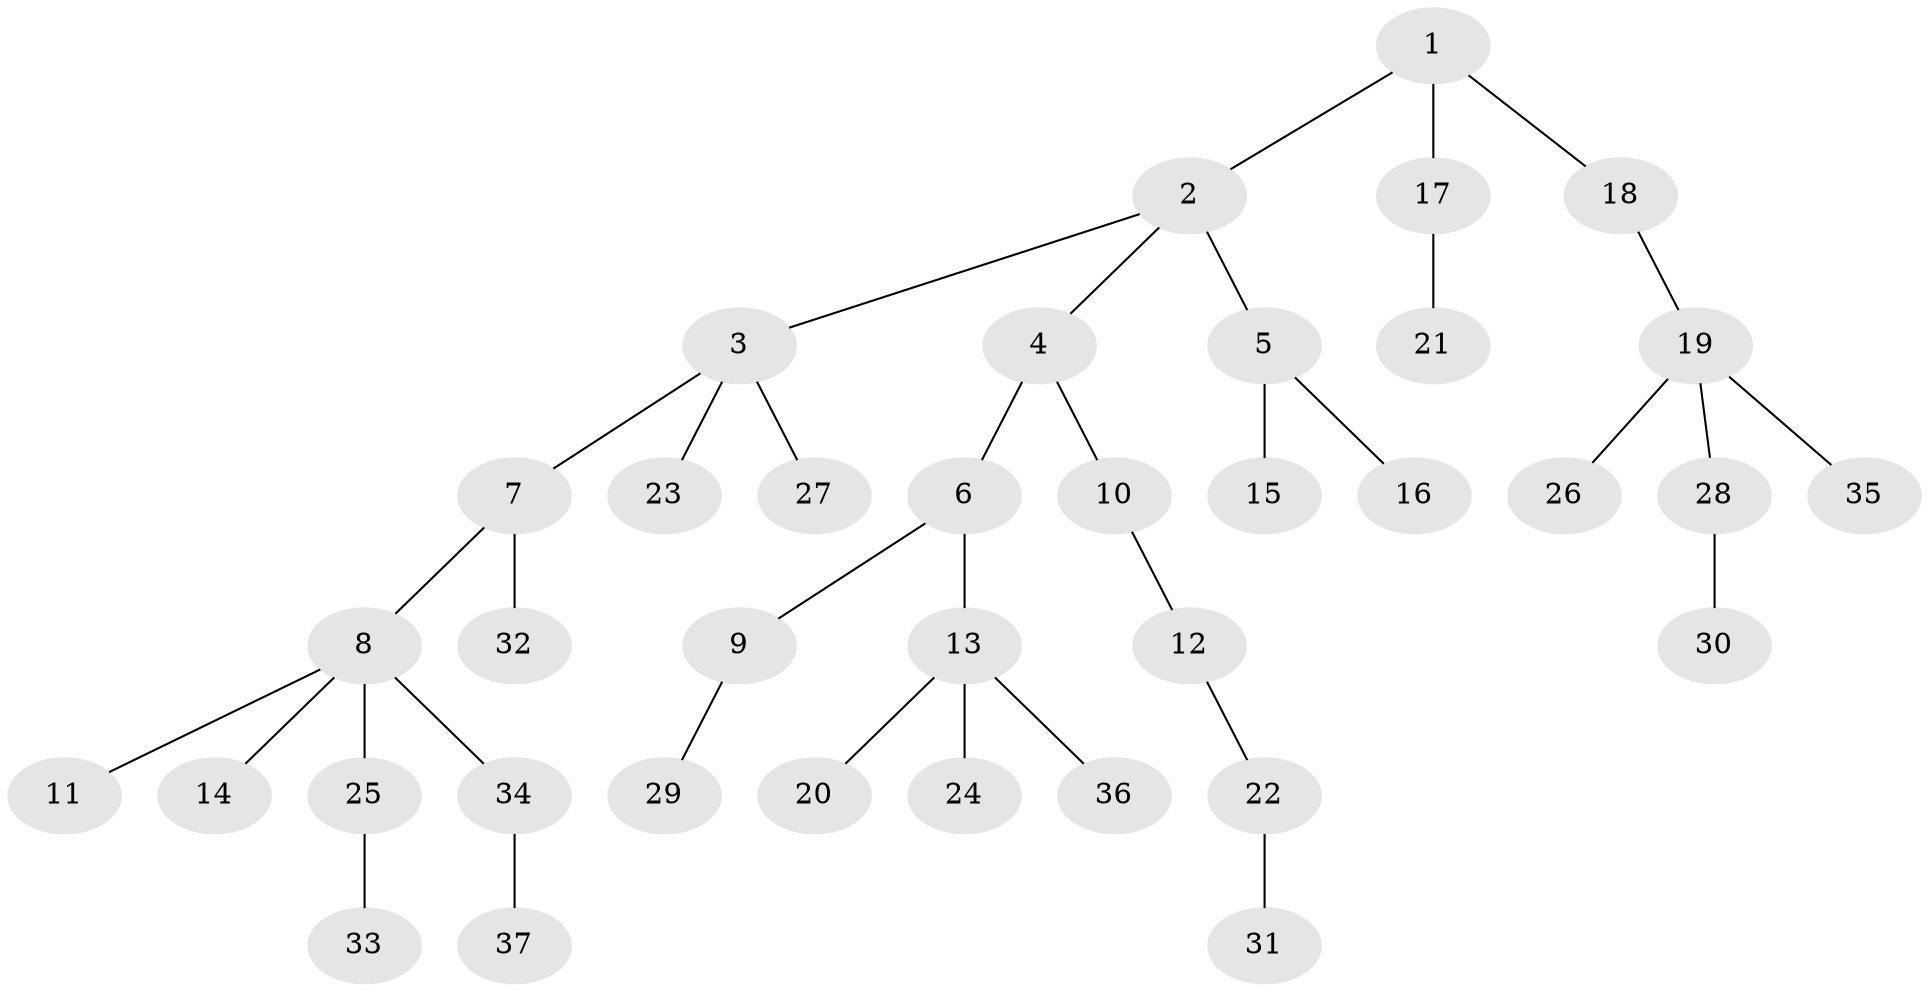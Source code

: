 // original degree distribution, {3: 0.18840579710144928, 5: 0.057971014492753624, 4: 0.014492753623188406, 1: 0.4782608695652174, 6: 0.014492753623188406, 2: 0.2463768115942029}
// Generated by graph-tools (version 1.1) at 2025/36/03/09/25 02:36:30]
// undirected, 37 vertices, 36 edges
graph export_dot {
graph [start="1"]
  node [color=gray90,style=filled];
  1;
  2;
  3;
  4;
  5;
  6;
  7;
  8;
  9;
  10;
  11;
  12;
  13;
  14;
  15;
  16;
  17;
  18;
  19;
  20;
  21;
  22;
  23;
  24;
  25;
  26;
  27;
  28;
  29;
  30;
  31;
  32;
  33;
  34;
  35;
  36;
  37;
  1 -- 2 [weight=1.0];
  1 -- 17 [weight=1.0];
  1 -- 18 [weight=1.0];
  2 -- 3 [weight=1.0];
  2 -- 4 [weight=1.0];
  2 -- 5 [weight=1.0];
  3 -- 7 [weight=1.0];
  3 -- 23 [weight=1.0];
  3 -- 27 [weight=1.0];
  4 -- 6 [weight=2.0];
  4 -- 10 [weight=1.0];
  5 -- 15 [weight=1.0];
  5 -- 16 [weight=1.0];
  6 -- 9 [weight=1.0];
  6 -- 13 [weight=1.0];
  7 -- 8 [weight=1.0];
  7 -- 32 [weight=1.0];
  8 -- 11 [weight=1.0];
  8 -- 14 [weight=1.0];
  8 -- 25 [weight=1.0];
  8 -- 34 [weight=1.0];
  9 -- 29 [weight=1.0];
  10 -- 12 [weight=1.0];
  12 -- 22 [weight=1.0];
  13 -- 20 [weight=1.0];
  13 -- 24 [weight=1.0];
  13 -- 36 [weight=1.0];
  17 -- 21 [weight=1.0];
  18 -- 19 [weight=1.0];
  19 -- 26 [weight=1.0];
  19 -- 28 [weight=1.0];
  19 -- 35 [weight=1.0];
  22 -- 31 [weight=1.0];
  25 -- 33 [weight=2.0];
  28 -- 30 [weight=1.0];
  34 -- 37 [weight=1.0];
}
